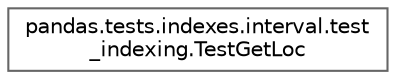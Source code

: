 digraph "Graphical Class Hierarchy"
{
 // LATEX_PDF_SIZE
  bgcolor="transparent";
  edge [fontname=Helvetica,fontsize=10,labelfontname=Helvetica,labelfontsize=10];
  node [fontname=Helvetica,fontsize=10,shape=box,height=0.2,width=0.4];
  rankdir="LR";
  Node0 [id="Node000000",label="pandas.tests.indexes.interval.test\l_indexing.TestGetLoc",height=0.2,width=0.4,color="grey40", fillcolor="white", style="filled",URL="$da/dde/classpandas_1_1tests_1_1indexes_1_1interval_1_1test__indexing_1_1TestGetLoc.html",tooltip=" "];
}
